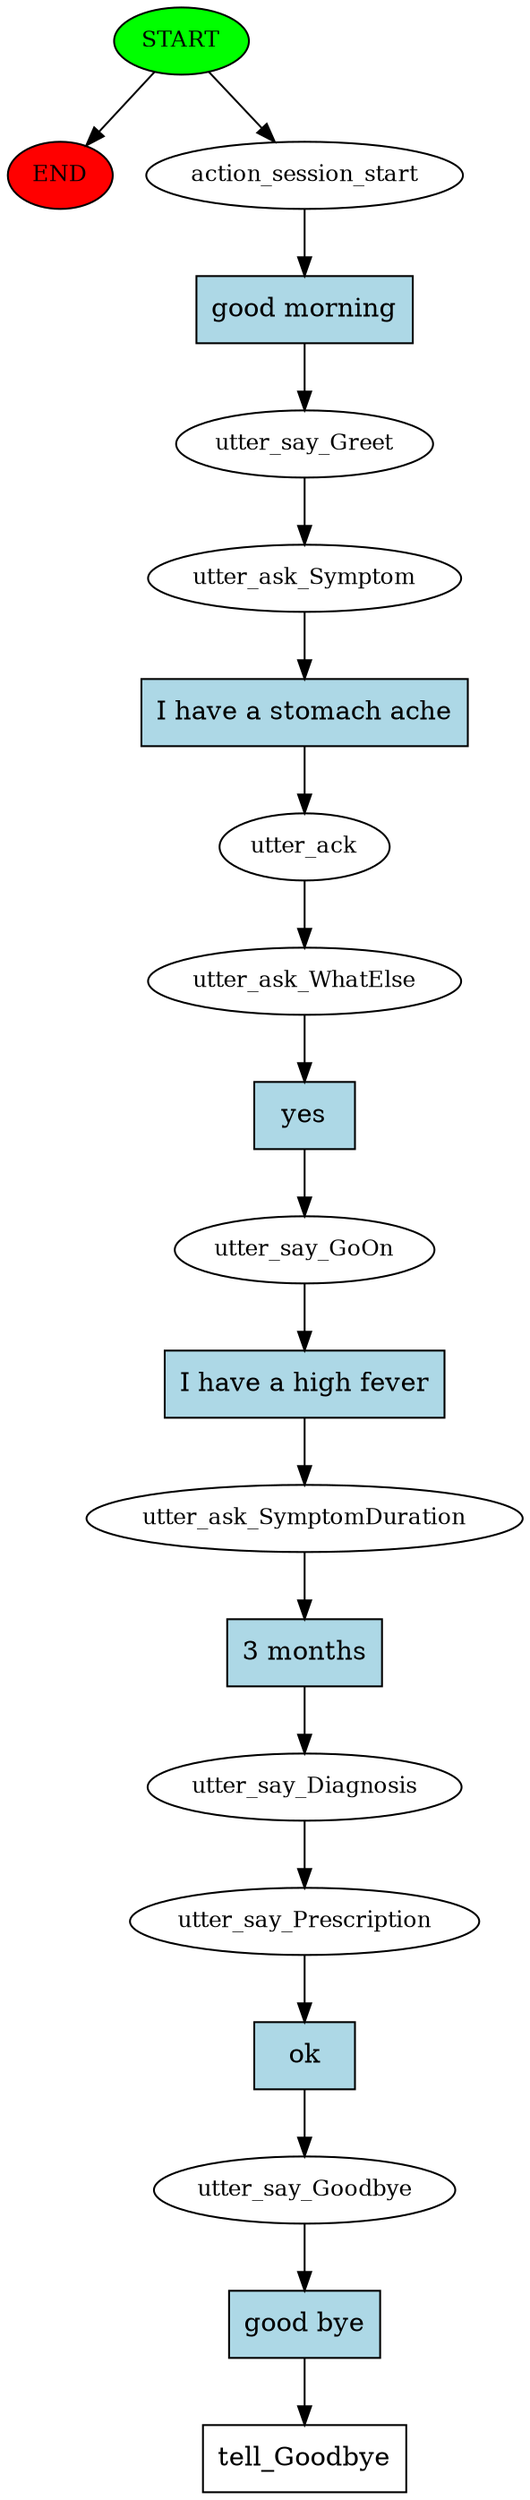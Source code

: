 digraph  {
0 [class="start active", fillcolor=green, fontsize=12, label=START, style=filled];
"-1" [class=end, fillcolor=red, fontsize=12, label=END, style=filled];
1 [class=active, fontsize=12, label=action_session_start];
2 [class=active, fontsize=12, label=utter_say_Greet];
3 [class=active, fontsize=12, label=utter_ask_Symptom];
4 [class=active, fontsize=12, label=utter_ack];
5 [class=active, fontsize=12, label=utter_ask_WhatElse];
6 [class=active, fontsize=12, label=utter_say_GoOn];
7 [class=active, fontsize=12, label=utter_ask_SymptomDuration];
8 [class=active, fontsize=12, label=utter_say_Diagnosis];
9 [class=active, fontsize=12, label=utter_say_Prescription];
10 [class=active, fontsize=12, label=utter_say_Goodbye];
11 [class="intent dashed active", label=tell_Goodbye, shape=rect];
12 [class="intent active", fillcolor=lightblue, label="good morning", shape=rect, style=filled];
13 [class="intent active", fillcolor=lightblue, label="I have a stomach ache", shape=rect, style=filled];
14 [class="intent active", fillcolor=lightblue, label=yes, shape=rect, style=filled];
15 [class="intent active", fillcolor=lightblue, label="I have a high fever", shape=rect, style=filled];
16 [class="intent active", fillcolor=lightblue, label="3 months", shape=rect, style=filled];
17 [class="intent active", fillcolor=lightblue, label=ok, shape=rect, style=filled];
18 [class="intent active", fillcolor=lightblue, label="good bye", shape=rect, style=filled];
0 -> "-1"  [class="", key=NONE, label=""];
0 -> 1  [class=active, key=NONE, label=""];
1 -> 12  [class=active, key=0];
2 -> 3  [class=active, key=NONE, label=""];
3 -> 13  [class=active, key=0];
4 -> 5  [class=active, key=NONE, label=""];
5 -> 14  [class=active, key=0];
6 -> 15  [class=active, key=0];
7 -> 16  [class=active, key=0];
8 -> 9  [class=active, key=NONE, label=""];
9 -> 17  [class=active, key=0];
10 -> 18  [class=active, key=0];
12 -> 2  [class=active, key=0];
13 -> 4  [class=active, key=0];
14 -> 6  [class=active, key=0];
15 -> 7  [class=active, key=0];
16 -> 8  [class=active, key=0];
17 -> 10  [class=active, key=0];
18 -> 11  [class=active, key=0];
}
